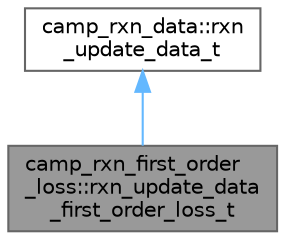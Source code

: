 digraph "camp_rxn_first_order_loss::rxn_update_data_first_order_loss_t"
{
 // LATEX_PDF_SIZE
  bgcolor="transparent";
  edge [fontname=Helvetica,fontsize=10,labelfontname=Helvetica,labelfontsize=10];
  node [fontname=Helvetica,fontsize=10,shape=box,height=0.2,width=0.4];
  Node1 [label="camp_rxn_first_order\l_loss::rxn_update_data\l_first_order_loss_t",height=0.2,width=0.4,color="gray40", fillcolor="grey60", style="filled", fontcolor="black",tooltip="First-Order Loss rate update object."];
  Node2 -> Node1 [dir="back",color="steelblue1",style="solid"];
  Node2 [label="camp_rxn_data::rxn\l_update_data_t",height=0.2,width=0.4,color="gray40", fillcolor="white", style="filled",URL="$structcamp__rxn__data_1_1rxn__update__data__t.html",tooltip="Update cookie."];
}
